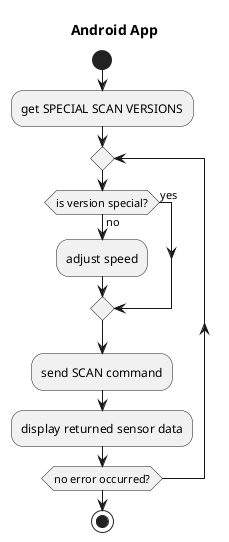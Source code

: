@startuml
title Android App
start
:get SPECIAL SCAN VERSIONS;
repeat
	if (is version special?) then (yes)
	else (no)
		:adjust speed;
	endif
	:send SCAN command;
	:display returned sensor data;
repeat while (no error occurred?)
stop
@enduml